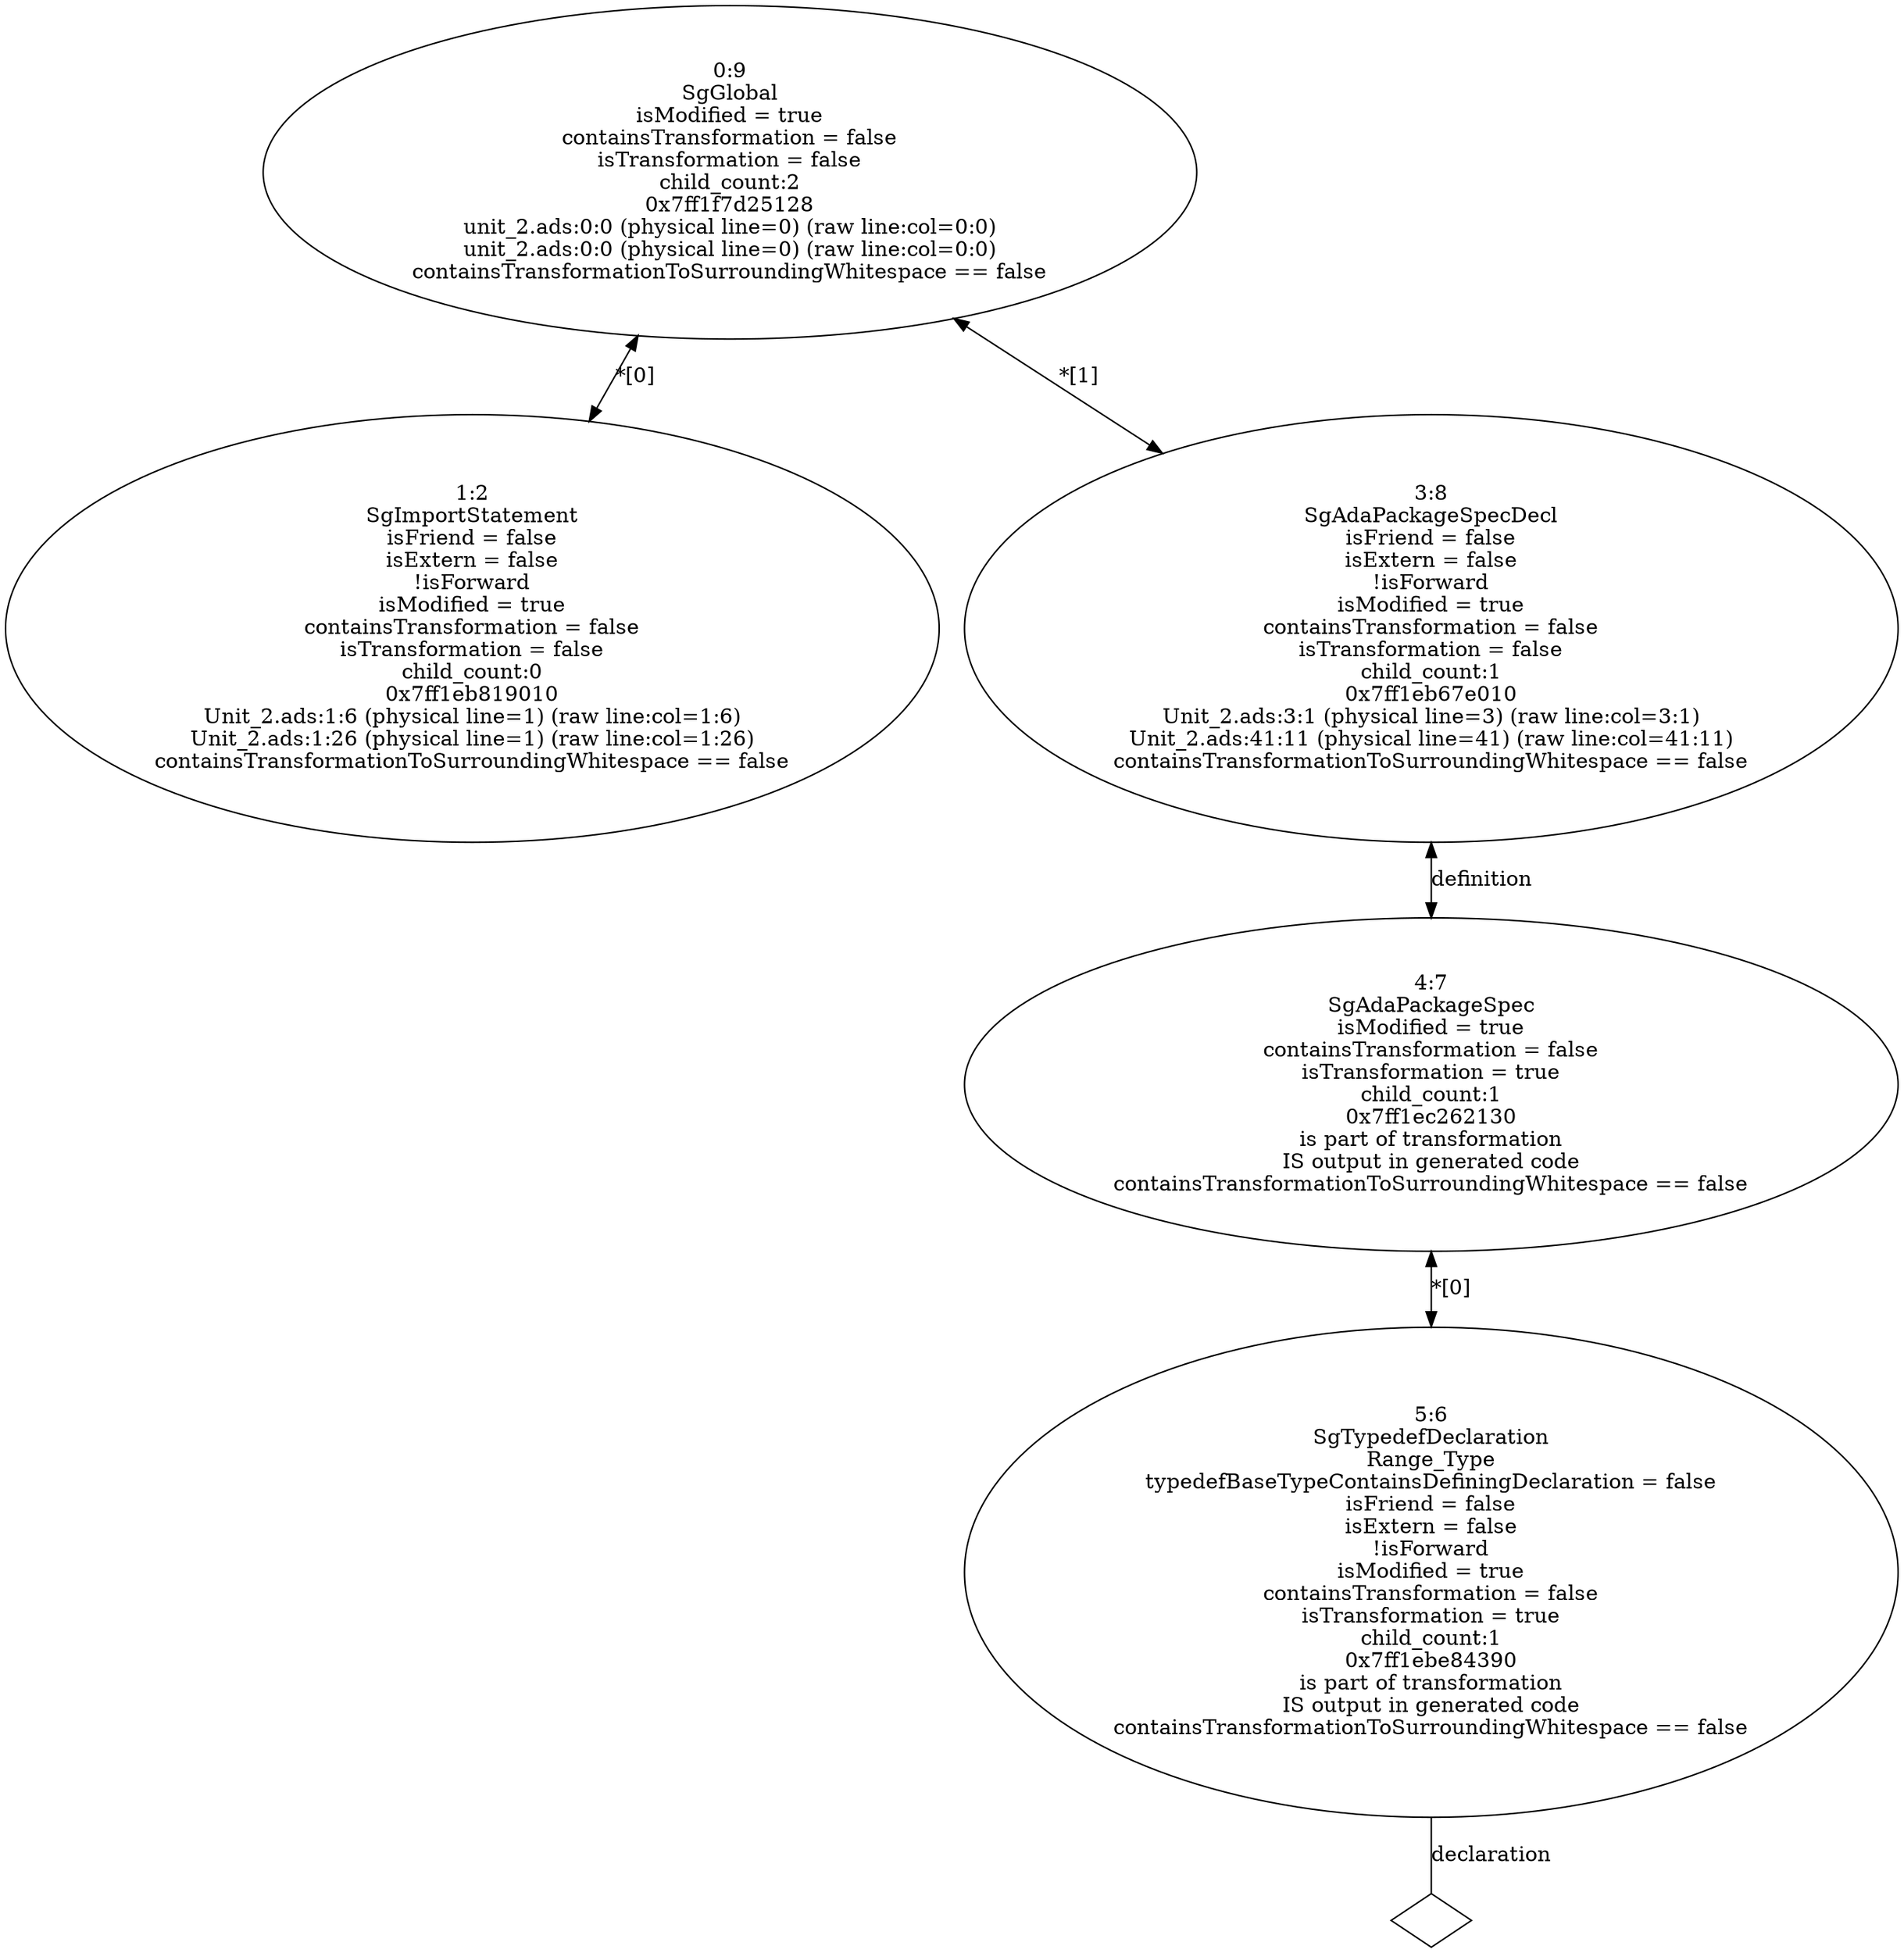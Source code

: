 digraph "G./adaTypedAst.dot" {
"0x7ff1eb819010"[label="1:2\nSgImportStatement\n isFriend = false \n isExtern = false \n!isForward\nisModified = true\ncontainsTransformation = false\nisTransformation = false\nchild_count:0\n0x7ff1eb819010\nUnit_2.ads:1:6 (physical line=1) (raw line:col=1:6)\nUnit_2.ads:1:26 (physical line=1) (raw line:col=1:26)\ncontainsTransformationToSurroundingWhitespace == false\n" ];
"0x7ff1ebe84390"[label="5:6\nSgTypedefDeclaration\nRange_Type\n typedefBaseTypeContainsDefiningDeclaration = false \n isFriend = false \n isExtern = false \n!isForward\nisModified = true\ncontainsTransformation = false\nisTransformation = true\nchild_count:1\n0x7ff1ebe84390\nis part of transformation\nIS output in generated code\ncontainsTransformationToSurroundingWhitespace == false\n" ];
"0x7ff1ebe84390" -> "0x7ff1ebe84390__declaration__null"[label="declaration" dir=none ];
"0x7ff1ebe84390__declaration__null"[label="" shape=diamond ];
"0x7ff1ec262130"[label="4:7\nSgAdaPackageSpec\nisModified = true\ncontainsTransformation = false\nisTransformation = true\nchild_count:1\n0x7ff1ec262130\nis part of transformation\nIS output in generated code\ncontainsTransformationToSurroundingWhitespace == false\n" ];
"0x7ff1ec262130" -> "0x7ff1ebe84390"[label="*[0]" dir=both ];
"0x7ff1eb67e010"[label="3:8\nSgAdaPackageSpecDecl\n isFriend = false \n isExtern = false \n!isForward\nisModified = true\ncontainsTransformation = false\nisTransformation = false\nchild_count:1\n0x7ff1eb67e010\nUnit_2.ads:3:1 (physical line=3) (raw line:col=3:1)\nUnit_2.ads:41:11 (physical line=41) (raw line:col=41:11)\ncontainsTransformationToSurroundingWhitespace == false\n" ];
"0x7ff1eb67e010" -> "0x7ff1ec262130"[label="definition" dir=both ];
"0x7ff1f7d25128"[label="0:9\nSgGlobal\nisModified = true\ncontainsTransformation = false\nisTransformation = false\nchild_count:2\n0x7ff1f7d25128\nunit_2.ads:0:0 (physical line=0) (raw line:col=0:0)\nunit_2.ads:0:0 (physical line=0) (raw line:col=0:0)\ncontainsTransformationToSurroundingWhitespace == false\n" ];
"0x7ff1f7d25128" -> "0x7ff1eb819010"[label="*[0]" dir=both ];
"0x7ff1f7d25128" -> "0x7ff1eb67e010"[label="*[1]" dir=both ];
}
